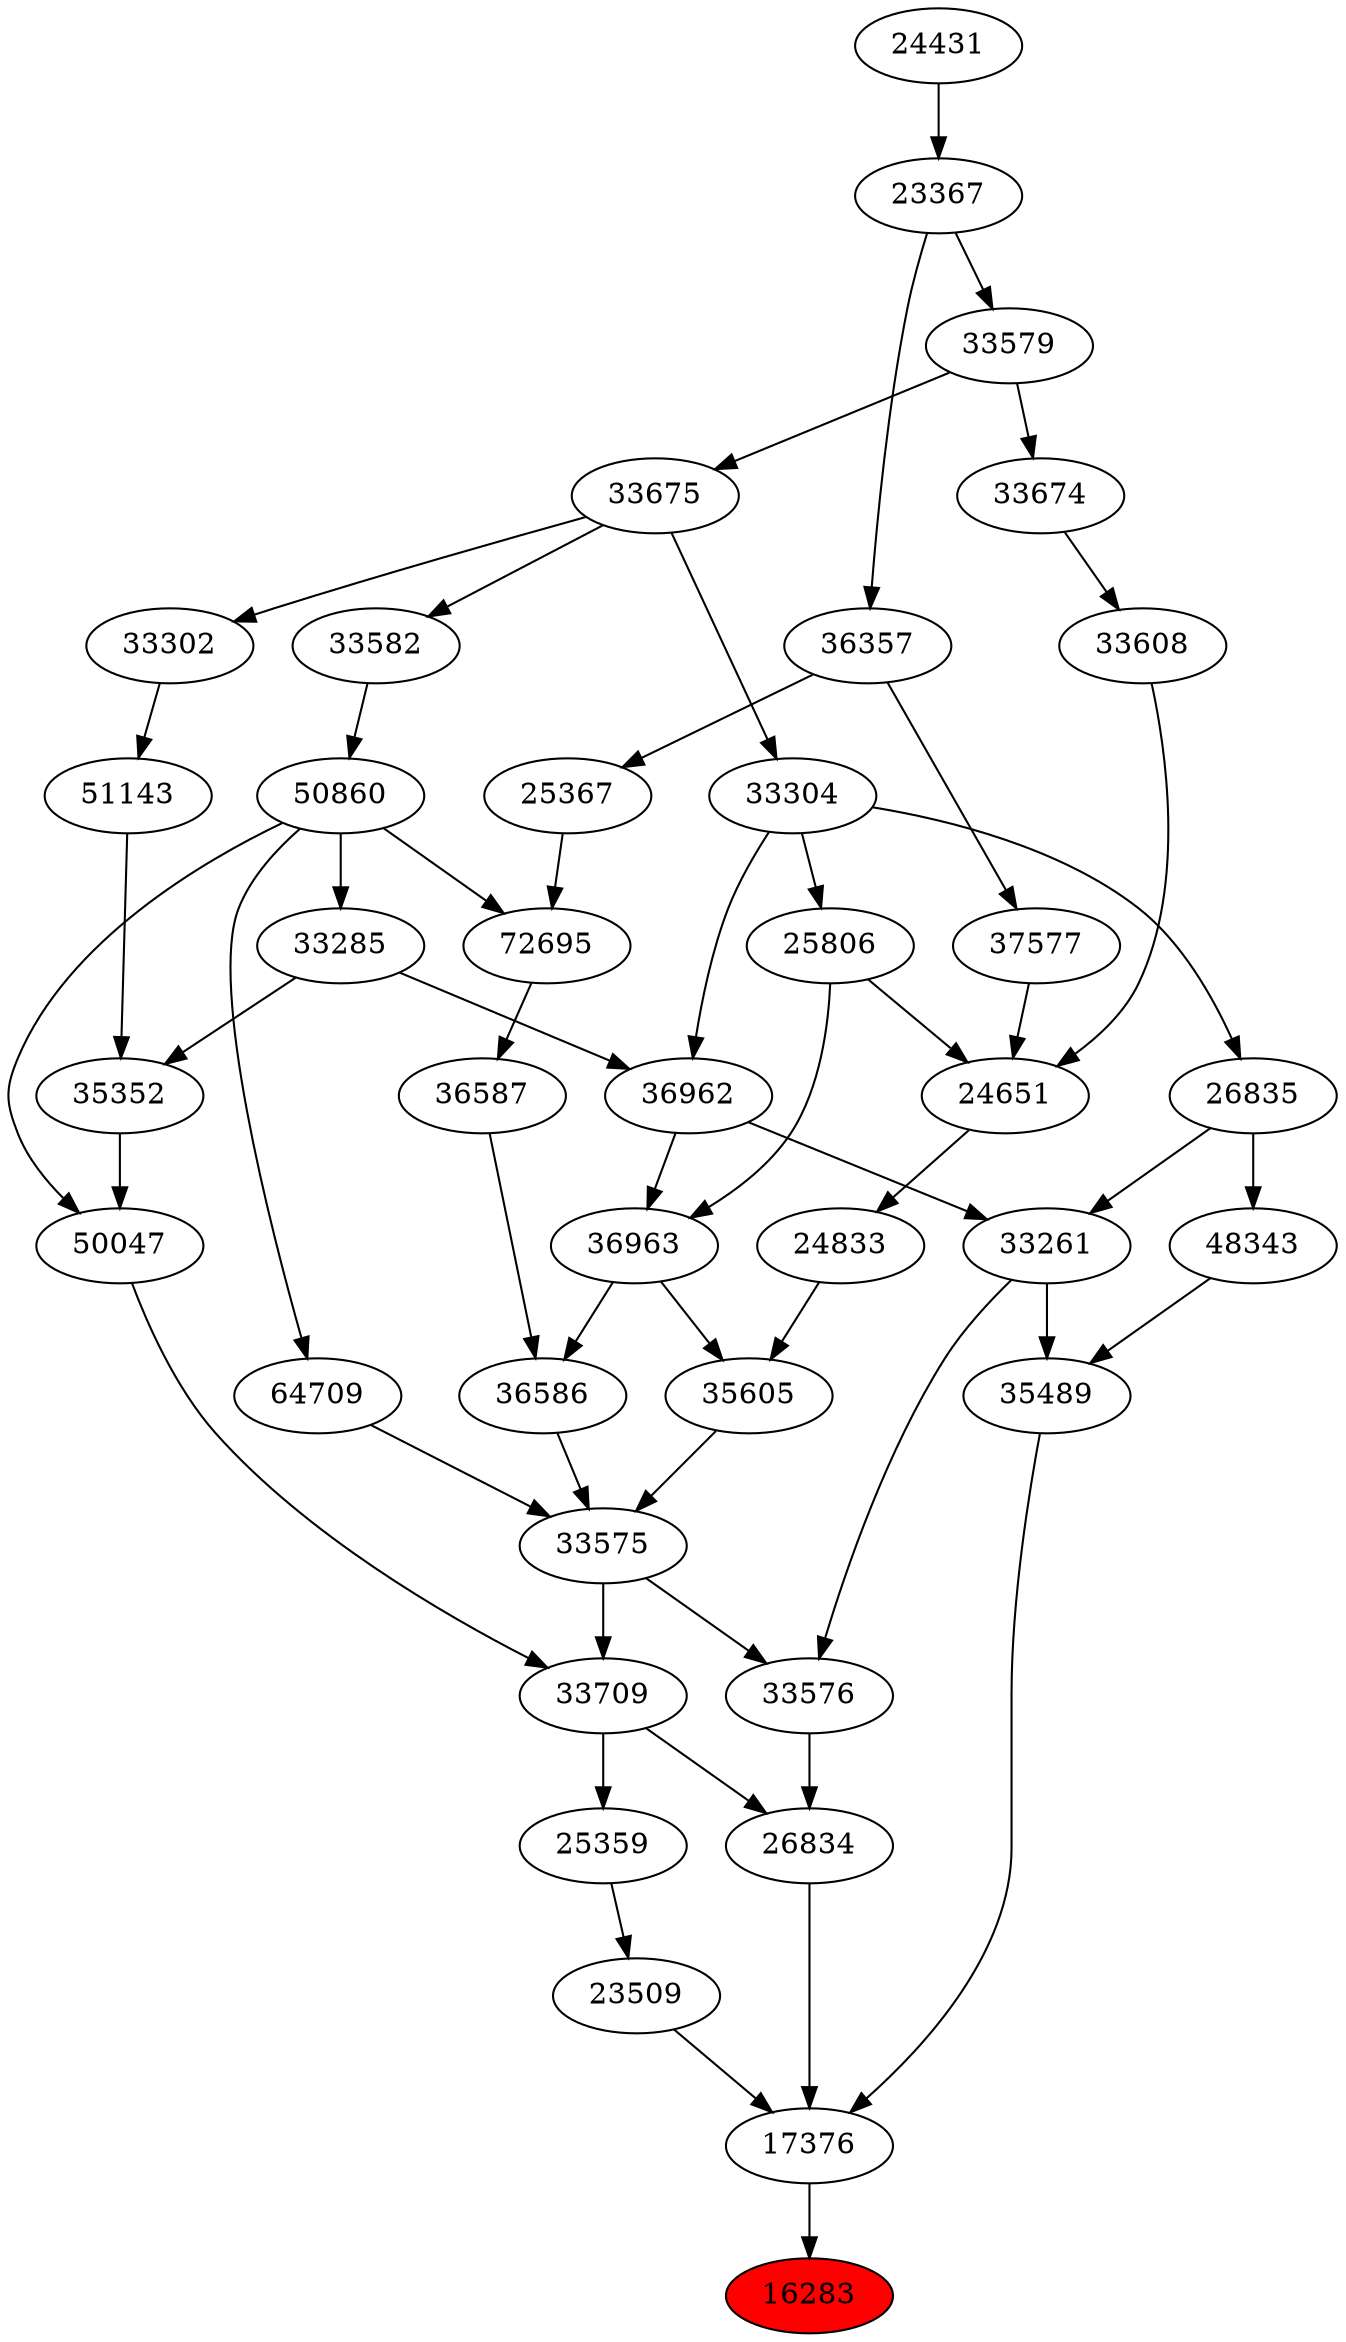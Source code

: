 strict digraph{ 
16283 [label="16283" fillcolor=red style=filled]
17376 -> 16283
17376 [label="17376"]
35489 -> 17376
26834 -> 17376
23509 -> 17376
35489 [label="35489"]
33261 -> 35489
48343 -> 35489
26834 [label="26834"]
33709 -> 26834
33576 -> 26834
23509 [label="23509"]
25359 -> 23509
33261 [label="33261"]
36962 -> 33261
26835 -> 33261
48343 [label="48343"]
26835 -> 48343
33709 [label="33709"]
50047 -> 33709
33575 -> 33709
33576 [label="33576"]
33575 -> 33576
33261 -> 33576
25359 [label="25359"]
33709 -> 25359
36962 [label="36962"]
33285 -> 36962
33304 -> 36962
26835 [label="26835"]
33304 -> 26835
50047 [label="50047"]
35352 -> 50047
50860 -> 50047
33575 [label="33575"]
36586 -> 33575
35605 -> 33575
64709 -> 33575
33285 [label="33285"]
50860 -> 33285
33304 [label="33304"]
33675 -> 33304
35352 [label="35352"]
33285 -> 35352
51143 -> 35352
50860 [label="50860"]
33582 -> 50860
36586 [label="36586"]
36587 -> 36586
36963 -> 36586
35605 [label="35605"]
24833 -> 35605
36963 -> 35605
64709 [label="64709"]
50860 -> 64709
33675 [label="33675"]
33579 -> 33675
51143 [label="51143"]
33302 -> 51143
33582 [label="33582"]
33675 -> 33582
36587 [label="36587"]
72695 -> 36587
36963 [label="36963"]
36962 -> 36963
25806 -> 36963
24833 [label="24833"]
24651 -> 24833
33579 [label="33579"]
23367 -> 33579
33302 [label="33302"]
33675 -> 33302
72695 [label="72695"]
50860 -> 72695
25367 -> 72695
25806 [label="25806"]
33304 -> 25806
24651 [label="24651"]
25806 -> 24651
33608 -> 24651
37577 -> 24651
23367 [label="23367"]
24431 -> 23367
25367 [label="25367"]
36357 -> 25367
33608 [label="33608"]
33674 -> 33608
37577 [label="37577"]
36357 -> 37577
24431 [label="24431"]
36357 [label="36357"]
23367 -> 36357
33674 [label="33674"]
33579 -> 33674
}
